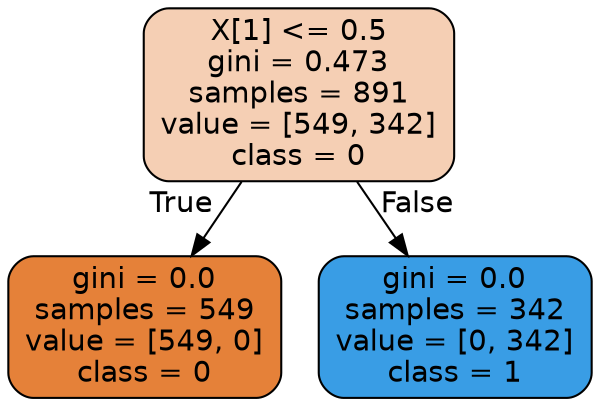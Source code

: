 digraph Tree {
node [shape=box, style="filled, rounded", color="black", fontname=helvetica] ;
edge [fontname=helvetica] ;
0 [label="X[1] <= 0.5\ngini = 0.473\nsamples = 891\nvalue = [549, 342]\nclass = 0", fillcolor="#e5813960"] ;
1 [label="gini = 0.0\nsamples = 549\nvalue = [549, 0]\nclass = 0", fillcolor="#e58139ff"] ;
0 -> 1 [labeldistance=2.5, labelangle=45, headlabel="True"] ;
2 [label="gini = 0.0\nsamples = 342\nvalue = [0, 342]\nclass = 1", fillcolor="#399de5ff"] ;
0 -> 2 [labeldistance=2.5, labelangle=-45, headlabel="False"] ;
}